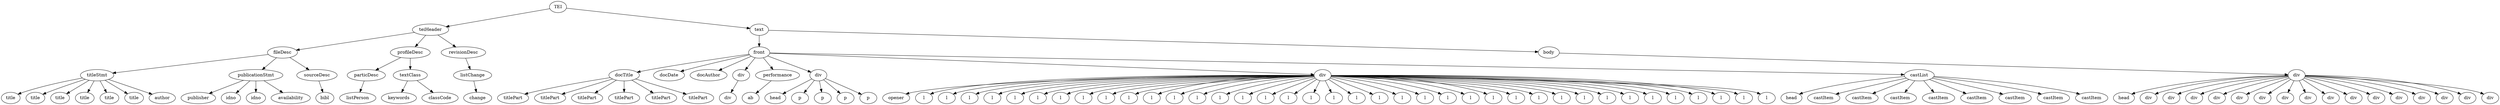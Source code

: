 digraph Tree {
	"t0" [label = "TEI"];
	"t1" [label = "teiHeader"];
	"t2" [label = "fileDesc"];
	"t3" [label = "titleStmt"];
	"t4" [label = "title"];
	"t5" [label = "title"];
	"t6" [label = "title"];
	"t7" [label = "title"];
	"t8" [label = "title"];
	"t9" [label = "title"];
	"t10" [label = "author"];
	"t11" [label = "publicationStmt"];
	"t12" [label = "publisher"];
	"t13" [label = "idno"];
	"t14" [label = "idno"];
	"t15" [label = "availability"];
	"t16" [label = "sourceDesc"];
	"t17" [label = "bibl"];
	"t18" [label = "profileDesc"];
	"t19" [label = "particDesc"];
	"t20" [label = "listPerson"];
	"t21" [label = "textClass"];
	"t22" [label = "keywords"];
	"t23" [label = "classCode"];
	"t24" [label = "revisionDesc"];
	"t25" [label = "listChange"];
	"t26" [label = "change"];
	"t27" [label = "text"];
	"t28" [label = "front"];
	"t29" [label = "docTitle"];
	"t30" [label = "titlePart"];
	"t31" [label = "titlePart"];
	"t32" [label = "titlePart"];
	"t33" [label = "titlePart"];
	"t34" [label = "titlePart"];
	"t35" [label = "titlePart"];
	"t36" [label = "docDate"];
	"t37" [label = "docAuthor"];
	"t38" [label = "div"];
	"t39" [label = "div"];
	"t40" [label = "performance"];
	"t41" [label = "ab"];
	"t42" [label = "div"];
	"t43" [label = "head"];
	"t44" [label = "p"];
	"t45" [label = "p"];
	"t46" [label = "p"];
	"t47" [label = "p"];
	"t48" [label = "div"];
	"t49" [label = "opener"];
	"t50" [label = "l"];
	"t51" [label = "l"];
	"t52" [label = "l"];
	"t53" [label = "l"];
	"t54" [label = "l"];
	"t55" [label = "l"];
	"t56" [label = "l"];
	"t57" [label = "l"];
	"t58" [label = "l"];
	"t59" [label = "l"];
	"t60" [label = "l"];
	"t61" [label = "l"];
	"t62" [label = "l"];
	"t63" [label = "l"];
	"t64" [label = "l"];
	"t65" [label = "l"];
	"t66" [label = "l"];
	"t67" [label = "l"];
	"t68" [label = "l"];
	"t69" [label = "l"];
	"t70" [label = "l"];
	"t71" [label = "l"];
	"t72" [label = "l"];
	"t73" [label = "l"];
	"t74" [label = "l"];
	"t75" [label = "l"];
	"t76" [label = "l"];
	"t77" [label = "l"];
	"t78" [label = "l"];
	"t79" [label = "l"];
	"t80" [label = "l"];
	"t81" [label = "l"];
	"t82" [label = "l"];
	"t83" [label = "l"];
	"t84" [label = "l"];
	"t85" [label = "l"];
	"t86" [label = "l"];
	"t87" [label = "l"];
	"t88" [label = "castList"];
	"t89" [label = "head"];
	"t90" [label = "castItem"];
	"t91" [label = "castItem"];
	"t92" [label = "castItem"];
	"t93" [label = "castItem"];
	"t94" [label = "castItem"];
	"t95" [label = "castItem"];
	"t96" [label = "castItem"];
	"t97" [label = "castItem"];
	"t98" [label = "body"];
	"t99" [label = "div"];
	"t100" [label = "head"];
	"t101" [label = "div"];
	"t102" [label = "div"];
	"t103" [label = "div"];
	"t104" [label = "div"];
	"t105" [label = "div"];
	"t106" [label = "div"];
	"t107" [label = "div"];
	"t108" [label = "div"];
	"t109" [label = "div"];
	"t110" [label = "div"];
	"t111" [label = "div"];
	"t112" [label = "div"];
	"t113" [label = "div"];
	"t114" [label = "div"];
	"t115" [label = "div"];
	"t116" [label = "div"];
	"t0" -> "t1";
	"t1" -> "t2";
	"t2" -> "t3";
	"t3" -> "t4";
	"t3" -> "t5";
	"t3" -> "t6";
	"t3" -> "t7";
	"t3" -> "t8";
	"t3" -> "t9";
	"t3" -> "t10";
	"t2" -> "t11";
	"t11" -> "t12";
	"t11" -> "t13";
	"t11" -> "t14";
	"t11" -> "t15";
	"t2" -> "t16";
	"t16" -> "t17";
	"t1" -> "t18";
	"t18" -> "t19";
	"t19" -> "t20";
	"t18" -> "t21";
	"t21" -> "t22";
	"t21" -> "t23";
	"t1" -> "t24";
	"t24" -> "t25";
	"t25" -> "t26";
	"t0" -> "t27";
	"t27" -> "t28";
	"t28" -> "t29";
	"t29" -> "t30";
	"t29" -> "t31";
	"t29" -> "t32";
	"t29" -> "t33";
	"t29" -> "t34";
	"t29" -> "t35";
	"t28" -> "t36";
	"t28" -> "t37";
	"t28" -> "t38";
	"t38" -> "t39";
	"t28" -> "t40";
	"t40" -> "t41";
	"t28" -> "t42";
	"t42" -> "t43";
	"t42" -> "t44";
	"t42" -> "t45";
	"t42" -> "t46";
	"t42" -> "t47";
	"t28" -> "t48";
	"t48" -> "t49";
	"t48" -> "t50";
	"t48" -> "t51";
	"t48" -> "t52";
	"t48" -> "t53";
	"t48" -> "t54";
	"t48" -> "t55";
	"t48" -> "t56";
	"t48" -> "t57";
	"t48" -> "t58";
	"t48" -> "t59";
	"t48" -> "t60";
	"t48" -> "t61";
	"t48" -> "t62";
	"t48" -> "t63";
	"t48" -> "t64";
	"t48" -> "t65";
	"t48" -> "t66";
	"t48" -> "t67";
	"t48" -> "t68";
	"t48" -> "t69";
	"t48" -> "t70";
	"t48" -> "t71";
	"t48" -> "t72";
	"t48" -> "t73";
	"t48" -> "t74";
	"t48" -> "t75";
	"t48" -> "t76";
	"t48" -> "t77";
	"t48" -> "t78";
	"t48" -> "t79";
	"t48" -> "t80";
	"t48" -> "t81";
	"t48" -> "t82";
	"t48" -> "t83";
	"t48" -> "t84";
	"t48" -> "t85";
	"t48" -> "t86";
	"t48" -> "t87";
	"t28" -> "t88";
	"t88" -> "t89";
	"t88" -> "t90";
	"t88" -> "t91";
	"t88" -> "t92";
	"t88" -> "t93";
	"t88" -> "t94";
	"t88" -> "t95";
	"t88" -> "t96";
	"t88" -> "t97";
	"t27" -> "t98";
	"t98" -> "t99";
	"t99" -> "t100";
	"t99" -> "t101";
	"t99" -> "t102";
	"t99" -> "t103";
	"t99" -> "t104";
	"t99" -> "t105";
	"t99" -> "t106";
	"t99" -> "t107";
	"t99" -> "t108";
	"t99" -> "t109";
	"t99" -> "t110";
	"t99" -> "t111";
	"t99" -> "t112";
	"t99" -> "t113";
	"t99" -> "t114";
	"t99" -> "t115";
	"t99" -> "t116";
}
